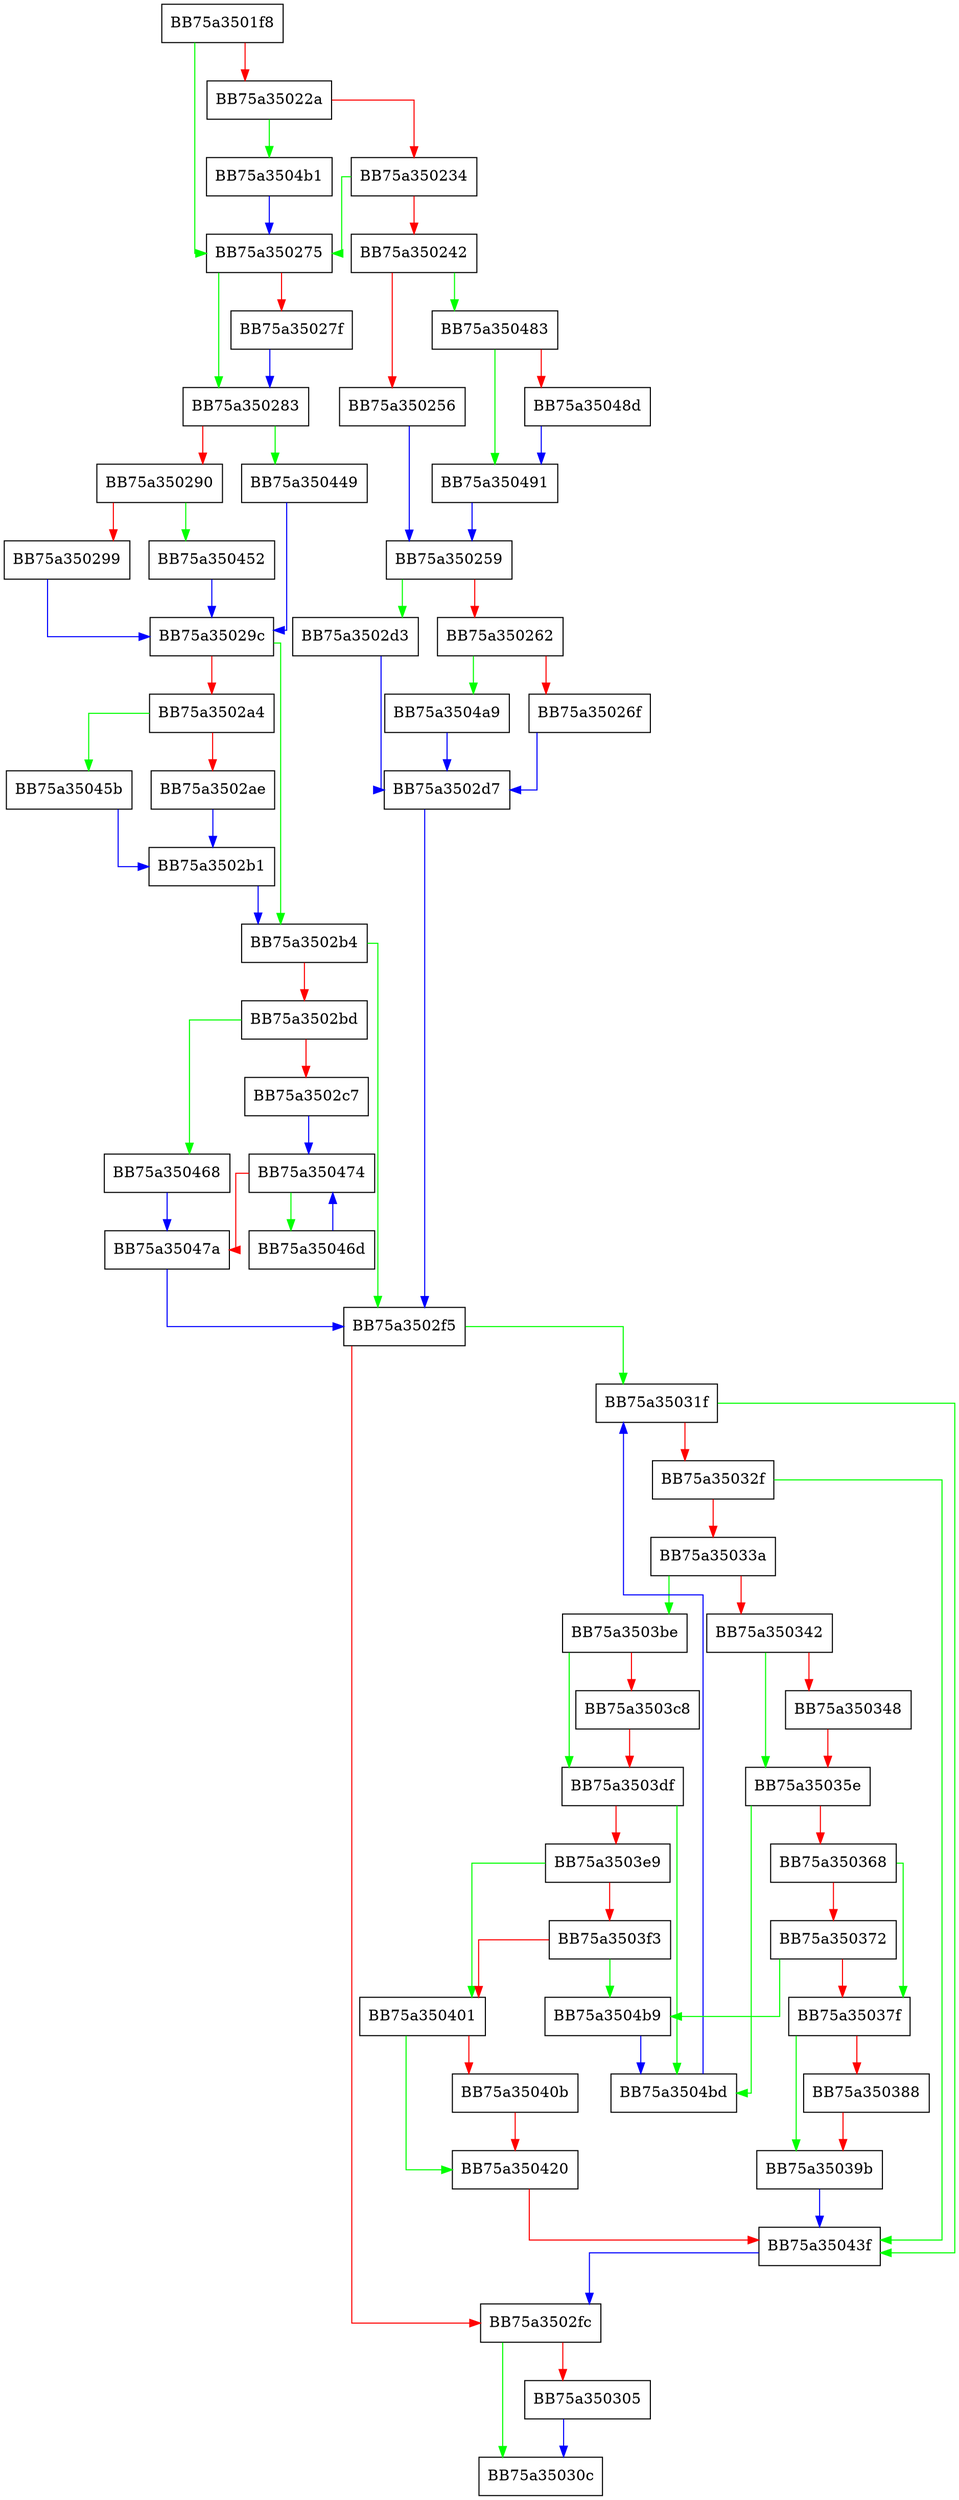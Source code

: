 digraph _Extract {
  node [shape="box"];
  graph [splines=ortho];
  BB75a3501f8 -> BB75a350275 [color="green"];
  BB75a3501f8 -> BB75a35022a [color="red"];
  BB75a35022a -> BB75a3504b1 [color="green"];
  BB75a35022a -> BB75a350234 [color="red"];
  BB75a350234 -> BB75a350275 [color="green"];
  BB75a350234 -> BB75a350242 [color="red"];
  BB75a350242 -> BB75a350483 [color="green"];
  BB75a350242 -> BB75a350256 [color="red"];
  BB75a350256 -> BB75a350259 [color="blue"];
  BB75a350259 -> BB75a3502d3 [color="green"];
  BB75a350259 -> BB75a350262 [color="red"];
  BB75a350262 -> BB75a3504a9 [color="green"];
  BB75a350262 -> BB75a35026f [color="red"];
  BB75a35026f -> BB75a3502d7 [color="blue"];
  BB75a350275 -> BB75a350283 [color="green"];
  BB75a350275 -> BB75a35027f [color="red"];
  BB75a35027f -> BB75a350283 [color="blue"];
  BB75a350283 -> BB75a350449 [color="green"];
  BB75a350283 -> BB75a350290 [color="red"];
  BB75a350290 -> BB75a350452 [color="green"];
  BB75a350290 -> BB75a350299 [color="red"];
  BB75a350299 -> BB75a35029c [color="blue"];
  BB75a35029c -> BB75a3502b4 [color="green"];
  BB75a35029c -> BB75a3502a4 [color="red"];
  BB75a3502a4 -> BB75a35045b [color="green"];
  BB75a3502a4 -> BB75a3502ae [color="red"];
  BB75a3502ae -> BB75a3502b1 [color="blue"];
  BB75a3502b1 -> BB75a3502b4 [color="blue"];
  BB75a3502b4 -> BB75a3502f5 [color="green"];
  BB75a3502b4 -> BB75a3502bd [color="red"];
  BB75a3502bd -> BB75a350468 [color="green"];
  BB75a3502bd -> BB75a3502c7 [color="red"];
  BB75a3502c7 -> BB75a350474 [color="blue"];
  BB75a3502d3 -> BB75a3502d7 [color="blue"];
  BB75a3502d7 -> BB75a3502f5 [color="blue"];
  BB75a3502f5 -> BB75a35031f [color="green"];
  BB75a3502f5 -> BB75a3502fc [color="red"];
  BB75a3502fc -> BB75a35030c [color="green"];
  BB75a3502fc -> BB75a350305 [color="red"];
  BB75a350305 -> BB75a35030c [color="blue"];
  BB75a35031f -> BB75a35043f [color="green"];
  BB75a35031f -> BB75a35032f [color="red"];
  BB75a35032f -> BB75a35043f [color="green"];
  BB75a35032f -> BB75a35033a [color="red"];
  BB75a35033a -> BB75a3503be [color="green"];
  BB75a35033a -> BB75a350342 [color="red"];
  BB75a350342 -> BB75a35035e [color="green"];
  BB75a350342 -> BB75a350348 [color="red"];
  BB75a350348 -> BB75a35035e [color="red"];
  BB75a35035e -> BB75a3504bd [color="green"];
  BB75a35035e -> BB75a350368 [color="red"];
  BB75a350368 -> BB75a35037f [color="green"];
  BB75a350368 -> BB75a350372 [color="red"];
  BB75a350372 -> BB75a3504b9 [color="green"];
  BB75a350372 -> BB75a35037f [color="red"];
  BB75a35037f -> BB75a35039b [color="green"];
  BB75a35037f -> BB75a350388 [color="red"];
  BB75a350388 -> BB75a35039b [color="red"];
  BB75a35039b -> BB75a35043f [color="blue"];
  BB75a3503be -> BB75a3503df [color="green"];
  BB75a3503be -> BB75a3503c8 [color="red"];
  BB75a3503c8 -> BB75a3503df [color="red"];
  BB75a3503df -> BB75a3504bd [color="green"];
  BB75a3503df -> BB75a3503e9 [color="red"];
  BB75a3503e9 -> BB75a350401 [color="green"];
  BB75a3503e9 -> BB75a3503f3 [color="red"];
  BB75a3503f3 -> BB75a3504b9 [color="green"];
  BB75a3503f3 -> BB75a350401 [color="red"];
  BB75a350401 -> BB75a350420 [color="green"];
  BB75a350401 -> BB75a35040b [color="red"];
  BB75a35040b -> BB75a350420 [color="red"];
  BB75a350420 -> BB75a35043f [color="red"];
  BB75a35043f -> BB75a3502fc [color="blue"];
  BB75a350449 -> BB75a35029c [color="blue"];
  BB75a350452 -> BB75a35029c [color="blue"];
  BB75a35045b -> BB75a3502b1 [color="blue"];
  BB75a350468 -> BB75a35047a [color="blue"];
  BB75a35046d -> BB75a350474 [color="blue"];
  BB75a350474 -> BB75a35046d [color="green"];
  BB75a350474 -> BB75a35047a [color="red"];
  BB75a35047a -> BB75a3502f5 [color="blue"];
  BB75a350483 -> BB75a350491 [color="green"];
  BB75a350483 -> BB75a35048d [color="red"];
  BB75a35048d -> BB75a350491 [color="blue"];
  BB75a350491 -> BB75a350259 [color="blue"];
  BB75a3504a9 -> BB75a3502d7 [color="blue"];
  BB75a3504b1 -> BB75a350275 [color="blue"];
  BB75a3504b9 -> BB75a3504bd [color="blue"];
  BB75a3504bd -> BB75a35031f [color="blue"];
}